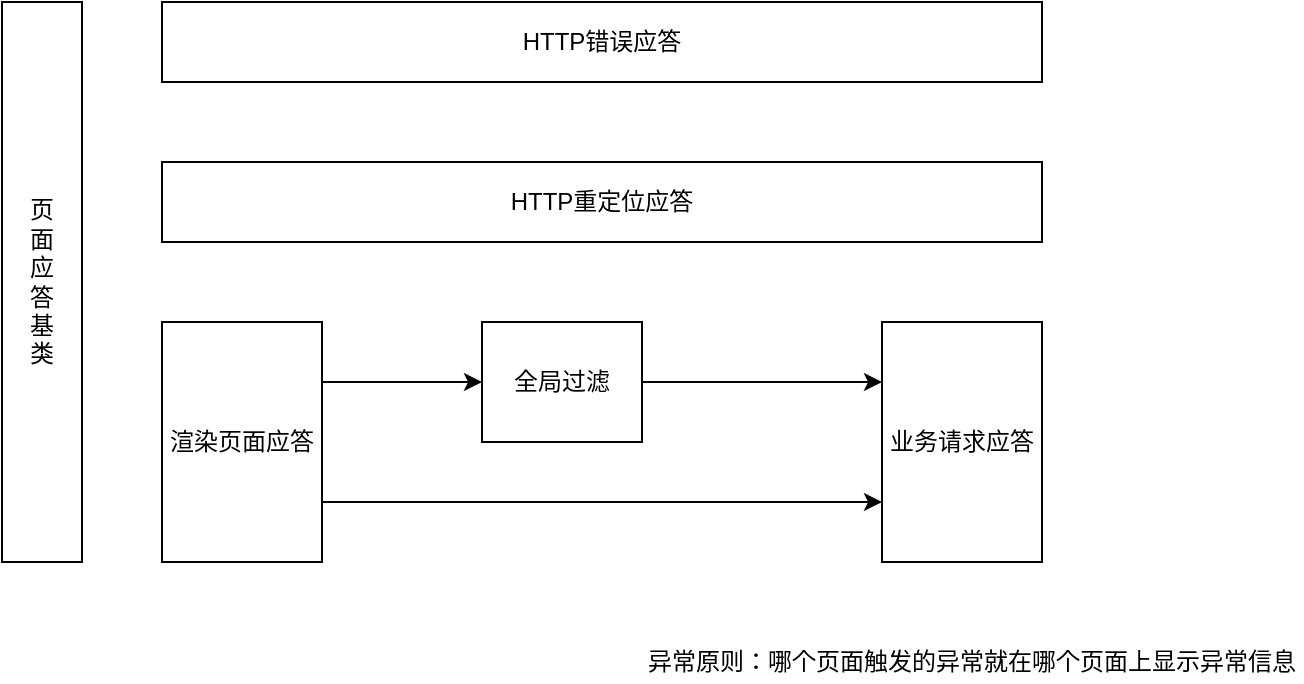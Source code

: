 <mxfile pages="1" version="11.2.8" type="github"><diagram id="g1nDHChdI3M6R9JiCXjo" name="第 1 页"><mxGraphModel dx="1183" dy="688" grid="1" gridSize="10" guides="1" tooltips="1" connect="1" arrows="1" fold="1" page="1" pageScale="1" pageWidth="827" pageHeight="583" math="0" shadow="0"><root><mxCell id="0"/><mxCell id="1" parent="0"/><mxCell id="SYcRluCzsth1b7bnGyp5-1" value="页&lt;br&gt;面&lt;br&gt;应&lt;br&gt;答&lt;br&gt;基&lt;br&gt;类" style="rounded=0;whiteSpace=wrap;html=1;" vertex="1" parent="1"><mxGeometry x="40" y="80" width="40" height="280" as="geometry"/></mxCell><mxCell id="SYcRluCzsth1b7bnGyp5-2" value="HTTP错误应答" style="rounded=0;whiteSpace=wrap;html=1;" vertex="1" parent="1"><mxGeometry x="120" y="80" width="440" height="40" as="geometry"/></mxCell><mxCell id="SYcRluCzsth1b7bnGyp5-3" value="HTTP重定位应答" style="rounded=0;whiteSpace=wrap;html=1;" vertex="1" parent="1"><mxGeometry x="120" y="160" width="440" height="40" as="geometry"/></mxCell><mxCell id="SYcRluCzsth1b7bnGyp5-9" style="edgeStyle=orthogonalEdgeStyle;rounded=0;orthogonalLoop=1;jettySize=auto;html=1;exitX=1;exitY=0.25;exitDx=0;exitDy=0;entryX=0;entryY=0.5;entryDx=0;entryDy=0;" edge="1" parent="1" source="SYcRluCzsth1b7bnGyp5-4" target="SYcRluCzsth1b7bnGyp5-8"><mxGeometry relative="1" as="geometry"/></mxCell><mxCell id="SYcRluCzsth1b7bnGyp5-11" style="edgeStyle=orthogonalEdgeStyle;rounded=0;orthogonalLoop=1;jettySize=auto;html=1;exitX=1;exitY=0.75;exitDx=0;exitDy=0;entryX=0;entryY=0.75;entryDx=0;entryDy=0;" edge="1" parent="1" source="SYcRluCzsth1b7bnGyp5-4" target="SYcRluCzsth1b7bnGyp5-5"><mxGeometry relative="1" as="geometry"/></mxCell><mxCell id="SYcRluCzsth1b7bnGyp5-4" value="渲染页面应答" style="rounded=0;whiteSpace=wrap;html=1;" vertex="1" parent="1"><mxGeometry x="120" y="240" width="80" height="120" as="geometry"/></mxCell><mxCell id="SYcRluCzsth1b7bnGyp5-5" value="业务请求应答" style="rounded=0;whiteSpace=wrap;html=1;" vertex="1" parent="1"><mxGeometry x="480" y="240" width="80" height="120" as="geometry"/></mxCell><mxCell id="SYcRluCzsth1b7bnGyp5-7" value="异常原则：哪个页面触发的异常就在哪个页面上显示异常信息" style="text;html=1;strokeColor=none;fillColor=none;align=center;verticalAlign=middle;whiteSpace=wrap;rounded=0;" vertex="1" parent="1"><mxGeometry x="360" y="400" width="330" height="20" as="geometry"/></mxCell><mxCell id="SYcRluCzsth1b7bnGyp5-12" style="edgeStyle=orthogonalEdgeStyle;rounded=0;orthogonalLoop=1;jettySize=auto;html=1;exitX=1;exitY=0.5;exitDx=0;exitDy=0;entryX=0;entryY=0.25;entryDx=0;entryDy=0;" edge="1" parent="1" source="SYcRluCzsth1b7bnGyp5-8" target="SYcRluCzsth1b7bnGyp5-5"><mxGeometry relative="1" as="geometry"/></mxCell><mxCell id="SYcRluCzsth1b7bnGyp5-8" value="全局过滤" style="rounded=0;whiteSpace=wrap;html=1;" vertex="1" parent="1"><mxGeometry x="280" y="240" width="80" height="60" as="geometry"/></mxCell></root></mxGraphModel></diagram></mxfile>